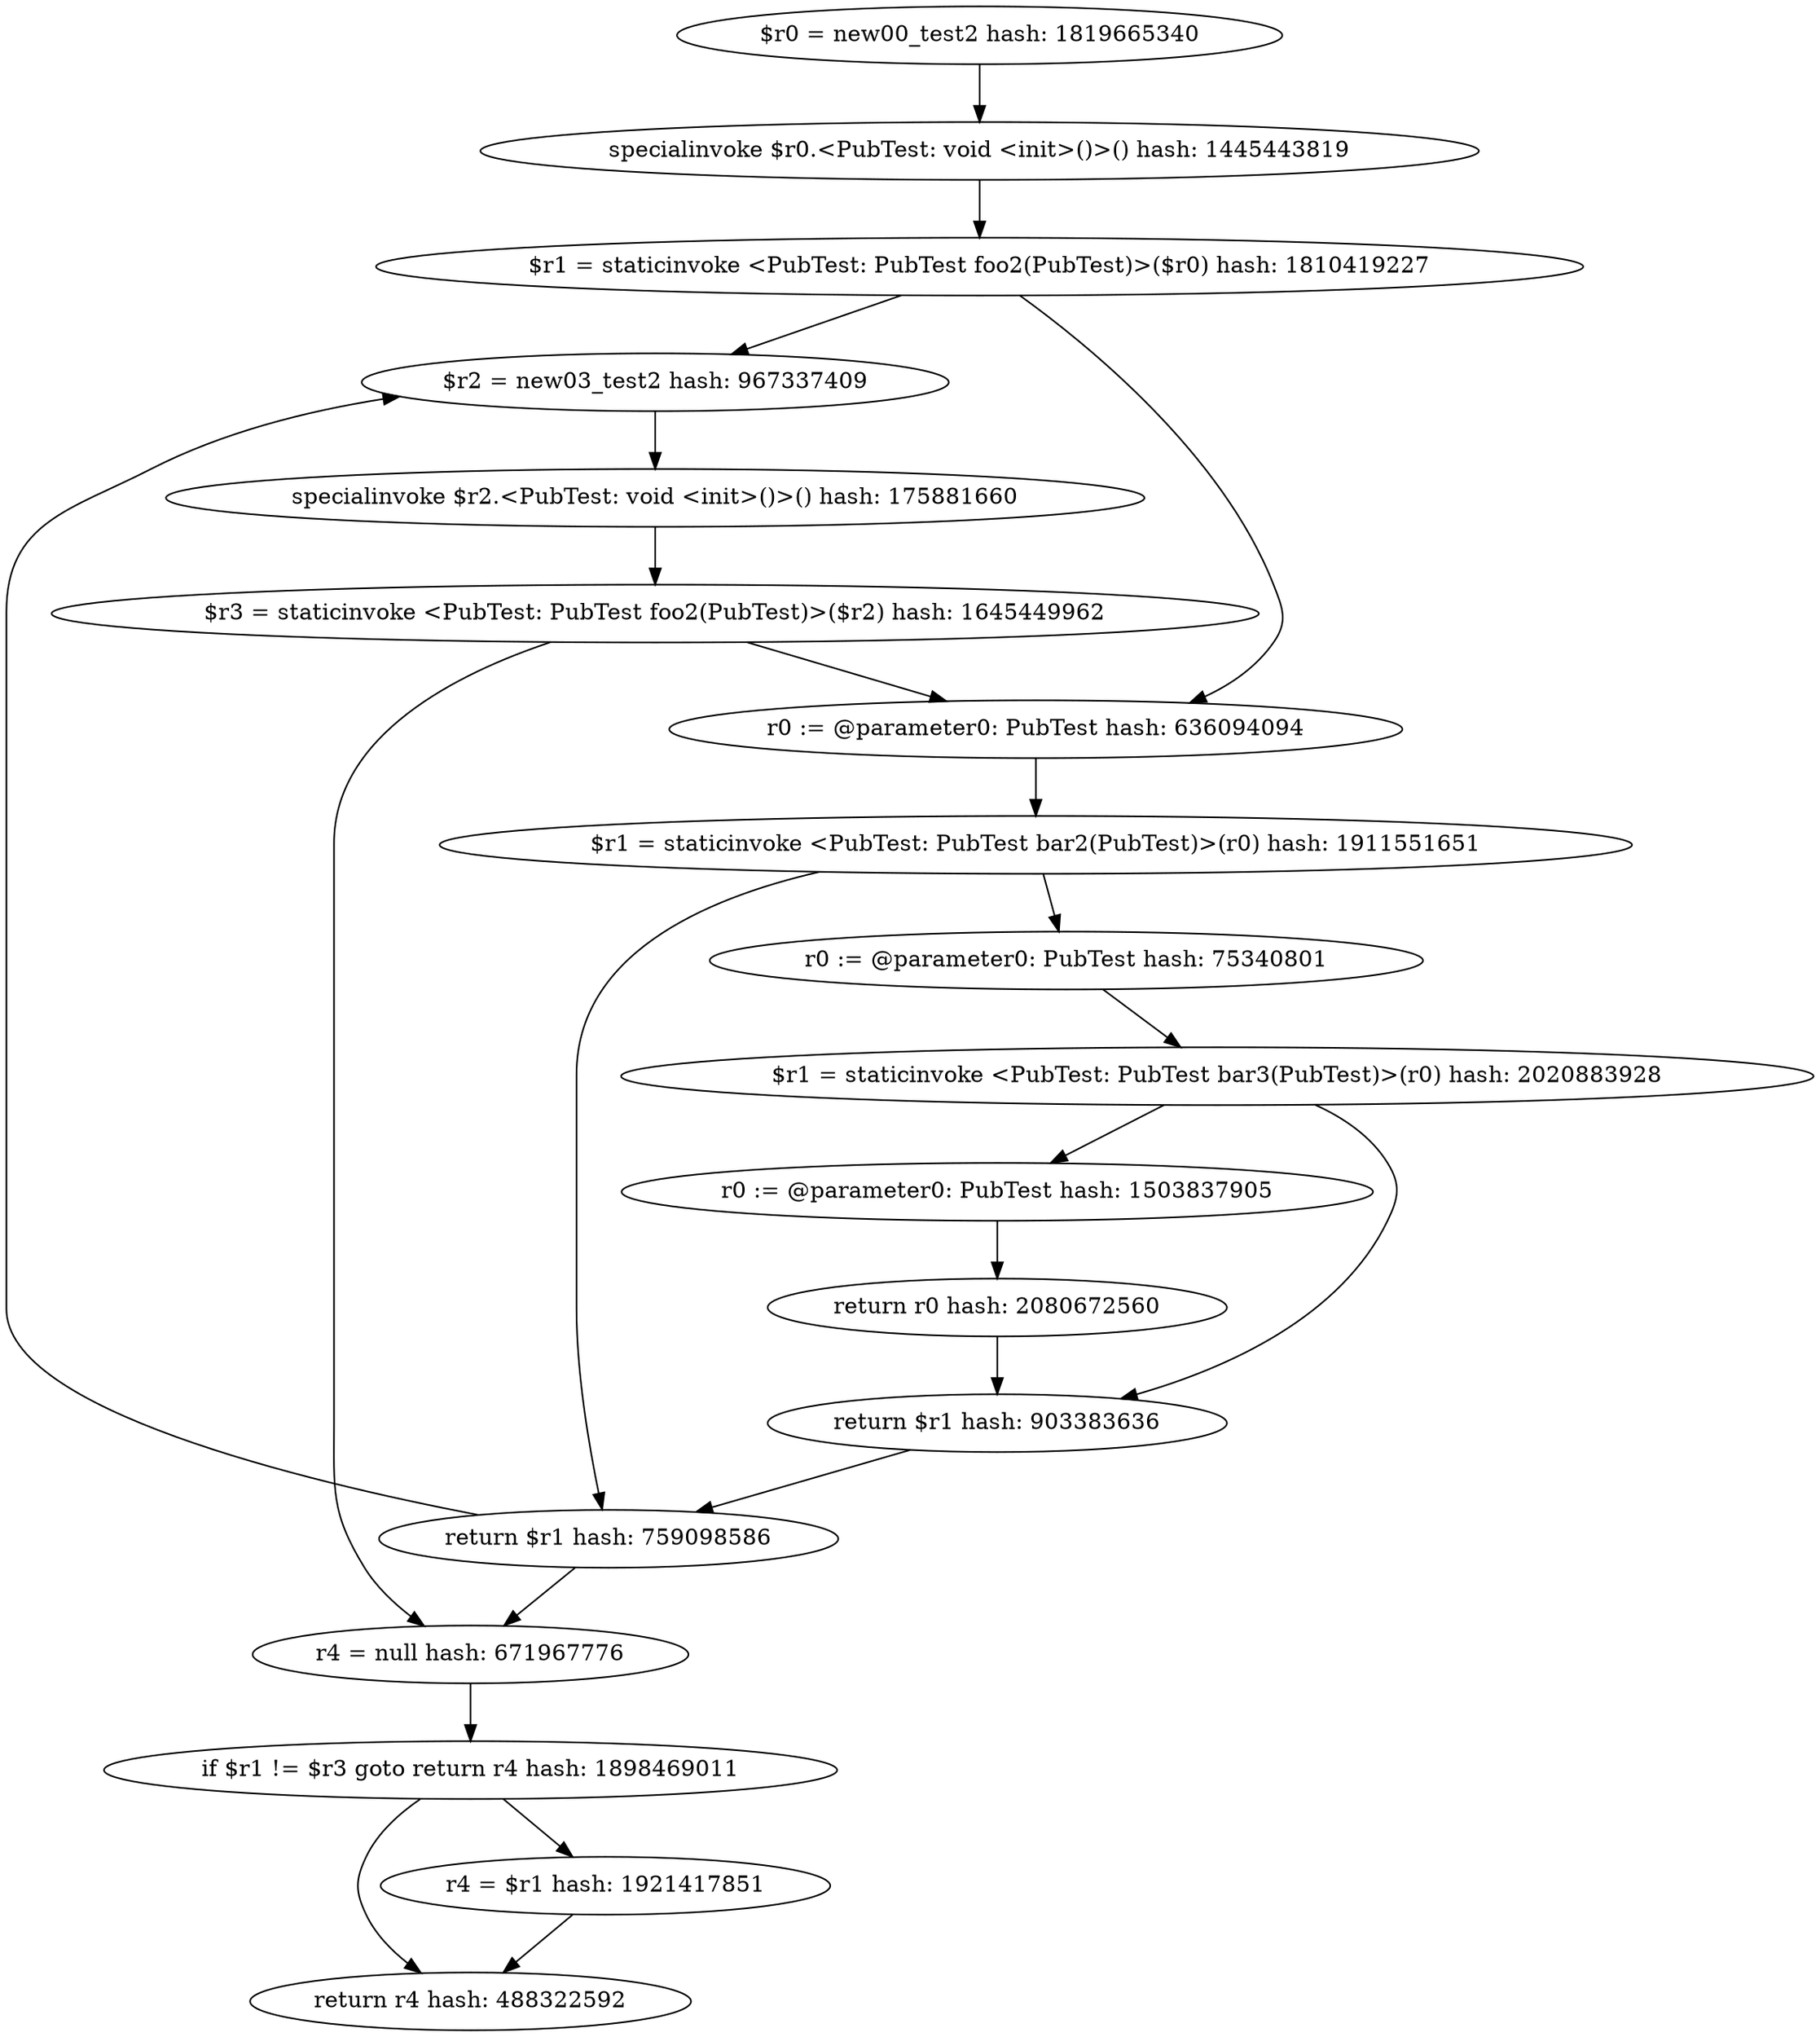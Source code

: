 digraph "./target1-pub/PubTest.test2.intra.debug" {
    "$r0 = new00_test2 hash: 1819665340";
    "specialinvoke $r0.<PubTest: void <init>()>() hash: 1445443819";
    "$r1 = staticinvoke <PubTest: PubTest foo2(PubTest)>($r0) hash: 1810419227";
    "$r2 = new03_test2 hash: 967337409";
    "specialinvoke $r2.<PubTest: void <init>()>() hash: 175881660";
    "$r3 = staticinvoke <PubTest: PubTest foo2(PubTest)>($r2) hash: 1645449962";
    "r4 = null hash: 671967776";
    "if $r1 != $r3 goto return r4 hash: 1898469011";
    "r4 = $r1 hash: 1921417851";
    "return r4 hash: 488322592";
    "r0 := @parameter0: PubTest hash: 636094094";
    "$r1 = staticinvoke <PubTest: PubTest bar2(PubTest)>(r0) hash: 1911551651";
    "return $r1 hash: 759098586";
    "r0 := @parameter0: PubTest hash: 75340801";
    "$r1 = staticinvoke <PubTest: PubTest bar3(PubTest)>(r0) hash: 2020883928";
    "return $r1 hash: 903383636";
    "r0 := @parameter0: PubTest hash: 1503837905";
    "return r0 hash: 2080672560";
    "$r0 = new00_test2 hash: 1819665340"->"specialinvoke $r0.<PubTest: void <init>()>() hash: 1445443819";
    "specialinvoke $r0.<PubTest: void <init>()>() hash: 1445443819"->"$r1 = staticinvoke <PubTest: PubTest foo2(PubTest)>($r0) hash: 1810419227";
    "$r1 = staticinvoke <PubTest: PubTest foo2(PubTest)>($r0) hash: 1810419227"->"r0 := @parameter0: PubTest hash: 636094094";
    "$r1 = staticinvoke <PubTest: PubTest foo2(PubTest)>($r0) hash: 1810419227"->"$r2 = new03_test2 hash: 967337409";
    "$r2 = new03_test2 hash: 967337409"->"specialinvoke $r2.<PubTest: void <init>()>() hash: 175881660";
    "specialinvoke $r2.<PubTest: void <init>()>() hash: 175881660"->"$r3 = staticinvoke <PubTest: PubTest foo2(PubTest)>($r2) hash: 1645449962";
    "$r3 = staticinvoke <PubTest: PubTest foo2(PubTest)>($r2) hash: 1645449962"->"r0 := @parameter0: PubTest hash: 636094094";
    "$r3 = staticinvoke <PubTest: PubTest foo2(PubTest)>($r2) hash: 1645449962"->"r4 = null hash: 671967776";
    "r4 = null hash: 671967776"->"if $r1 != $r3 goto return r4 hash: 1898469011";
    "if $r1 != $r3 goto return r4 hash: 1898469011"->"r4 = $r1 hash: 1921417851";
    "if $r1 != $r3 goto return r4 hash: 1898469011"->"return r4 hash: 488322592";
    "r4 = $r1 hash: 1921417851"->"return r4 hash: 488322592";
    "r0 := @parameter0: PubTest hash: 636094094"->"$r1 = staticinvoke <PubTest: PubTest bar2(PubTest)>(r0) hash: 1911551651";
    "$r1 = staticinvoke <PubTest: PubTest bar2(PubTest)>(r0) hash: 1911551651"->"r0 := @parameter0: PubTest hash: 75340801";
    "$r1 = staticinvoke <PubTest: PubTest bar2(PubTest)>(r0) hash: 1911551651"->"return $r1 hash: 759098586";
    "return $r1 hash: 759098586"->"$r2 = new03_test2 hash: 967337409";
    "return $r1 hash: 759098586"->"r4 = null hash: 671967776";
    "r0 := @parameter0: PubTest hash: 75340801"->"$r1 = staticinvoke <PubTest: PubTest bar3(PubTest)>(r0) hash: 2020883928";
    "$r1 = staticinvoke <PubTest: PubTest bar3(PubTest)>(r0) hash: 2020883928"->"r0 := @parameter0: PubTest hash: 1503837905";
    "$r1 = staticinvoke <PubTest: PubTest bar3(PubTest)>(r0) hash: 2020883928"->"return $r1 hash: 903383636";
    "return $r1 hash: 903383636"->"return $r1 hash: 759098586";
    "r0 := @parameter0: PubTest hash: 1503837905"->"return r0 hash: 2080672560";
    "return r0 hash: 2080672560"->"return $r1 hash: 903383636";
}
